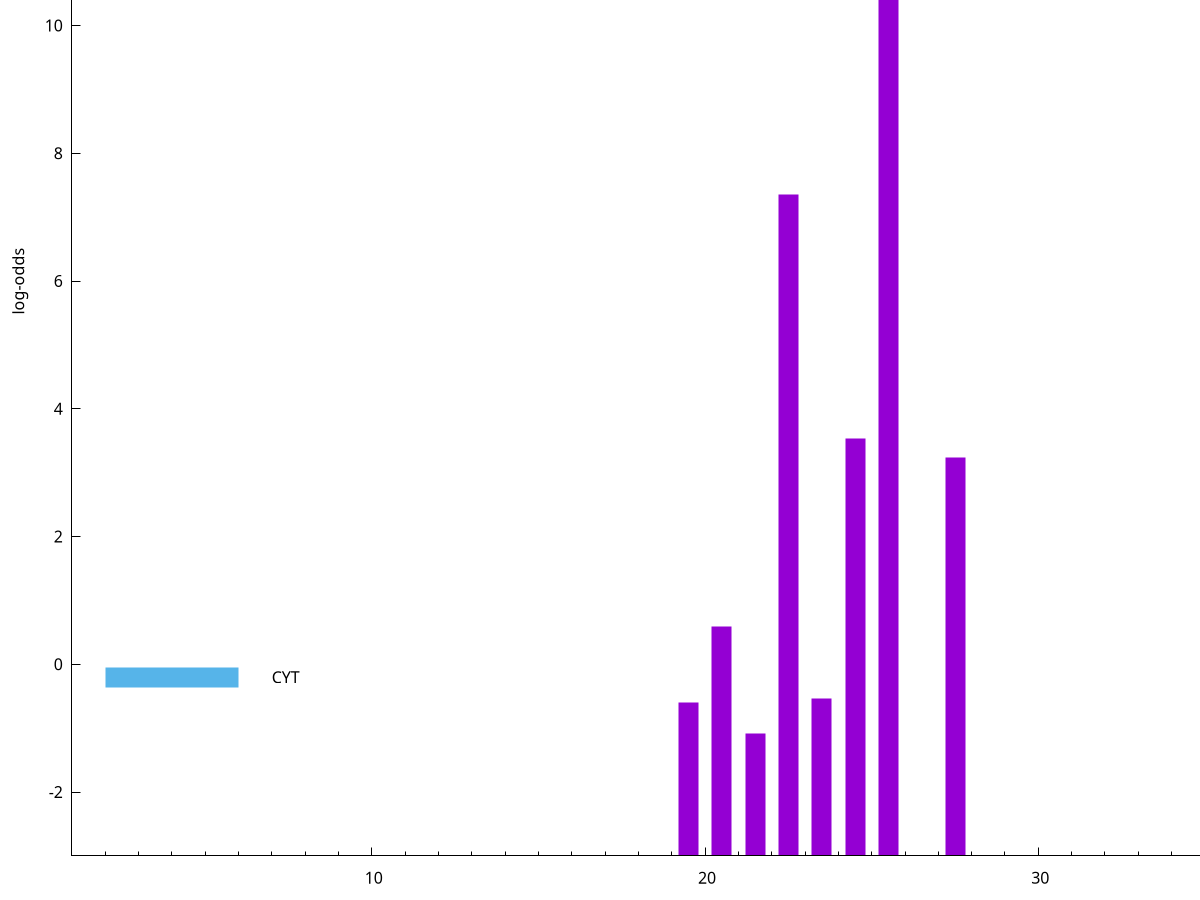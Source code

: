 set title "LipoP predictions for SRR5666608.gff"
set size 2., 1.4
set xrange [1:70] 
set mxtics 10
set yrange [-3:15]
set y2range [0:18]
set ylabel "log-odds"
set term postscript eps color solid "Helvetica" 30
set output "SRR5666608.gff7.eps"
set arrow from 2,12.7227 to 6,12.7227 nohead lt 1 lw 20
set label "SpI" at 7,12.7227
set arrow from 2,-0.200913 to 6,-0.200913 nohead lt 3 lw 20
set label "CYT" at 7,-0.200913
set arrow from 2,12.7227 to 6,12.7227 nohead lt 1 lw 20
set label "SpI" at 7,12.7227
# NOTE: The scores below are the log-odds scores with the threshold
# NOTE: subtracted (a hack to make gnuplot make the histogram all
# NOTE: look nice).
plot "-" axes x1y2 title "" with impulses lt 1 lw 20
25.500000 15.682000
22.500000 10.356000
24.500000 6.538430
27.500000 6.234440
20.500000 3.596845
23.500000 2.470970
19.500000 2.399645
21.500000 1.922010
e
exit
